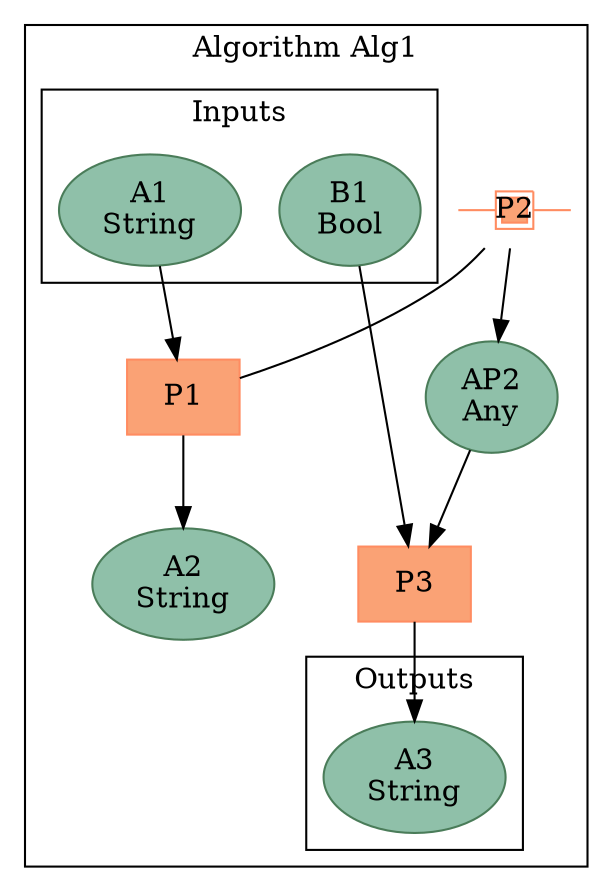 digraph { layout=dot; compound=true;
subgraph cluster_provider_1 {
label="Algorithm Alg1"
subgraph cluster_provider_1_inputs {
label="Inputs"
provider_1__artifact_2 [label="A1\nString",shape="ellipse",style="filled",color="#4a7c59",fillcolor="#8fc0a9"]
provider_1__artifact_3 [label="B1\nBool",shape="ellipse",style="filled",color="#4a7c59",fillcolor="#8fc0a9"]
} // cluster_provider_1_inputs
provider_1__artifact_4 [label="A2\nString",shape="ellipse",style="filled",color="#4a7c59",fillcolor="#8fc0a9"]
subgraph cluster_provider_1_outputs {
label="Outputs"
provider_1__artifact_5 [label="A3\nString",shape="ellipse",style="filled",color="#4a7c59",fillcolor="#8fc0a9"]
} // cluster_provider_1_outputs
 // before providers
provider_1__provider_6 [shape="rectangle",label="P1",style="filled",color="#ff8c61",fillcolor="#faa275"]
provider_1__callback_provider_7 [shape="insulator",label="P2",style="filled",color="#ff8c61",fillcolor="#faa275"]
provider_1__artifact_8 [label="AP2\nAny",shape="ellipse",style="filled",color="#4a7c59",fillcolor="#8fc0a9"]
provider_1__provider_9 [shape="rectangle",label="P3",style="filled",color="#ff8c61",fillcolor="#faa275"]
} // cluster_provider_1

provider_1__provider_6 -> provider_1__artifact_4
provider_1__artifact_2 -> provider_1__provider_6
provider_1__callback_provider_7 -> provider_1__artifact_8
provider_1__callback_provider_7 -> provider_1__provider_6 [arrowhead="none"]
provider_1__provider_9 -> provider_1__artifact_5
provider_1__artifact_8 -> provider_1__provider_9
provider_1__artifact_3 -> provider_1__provider_9
}
